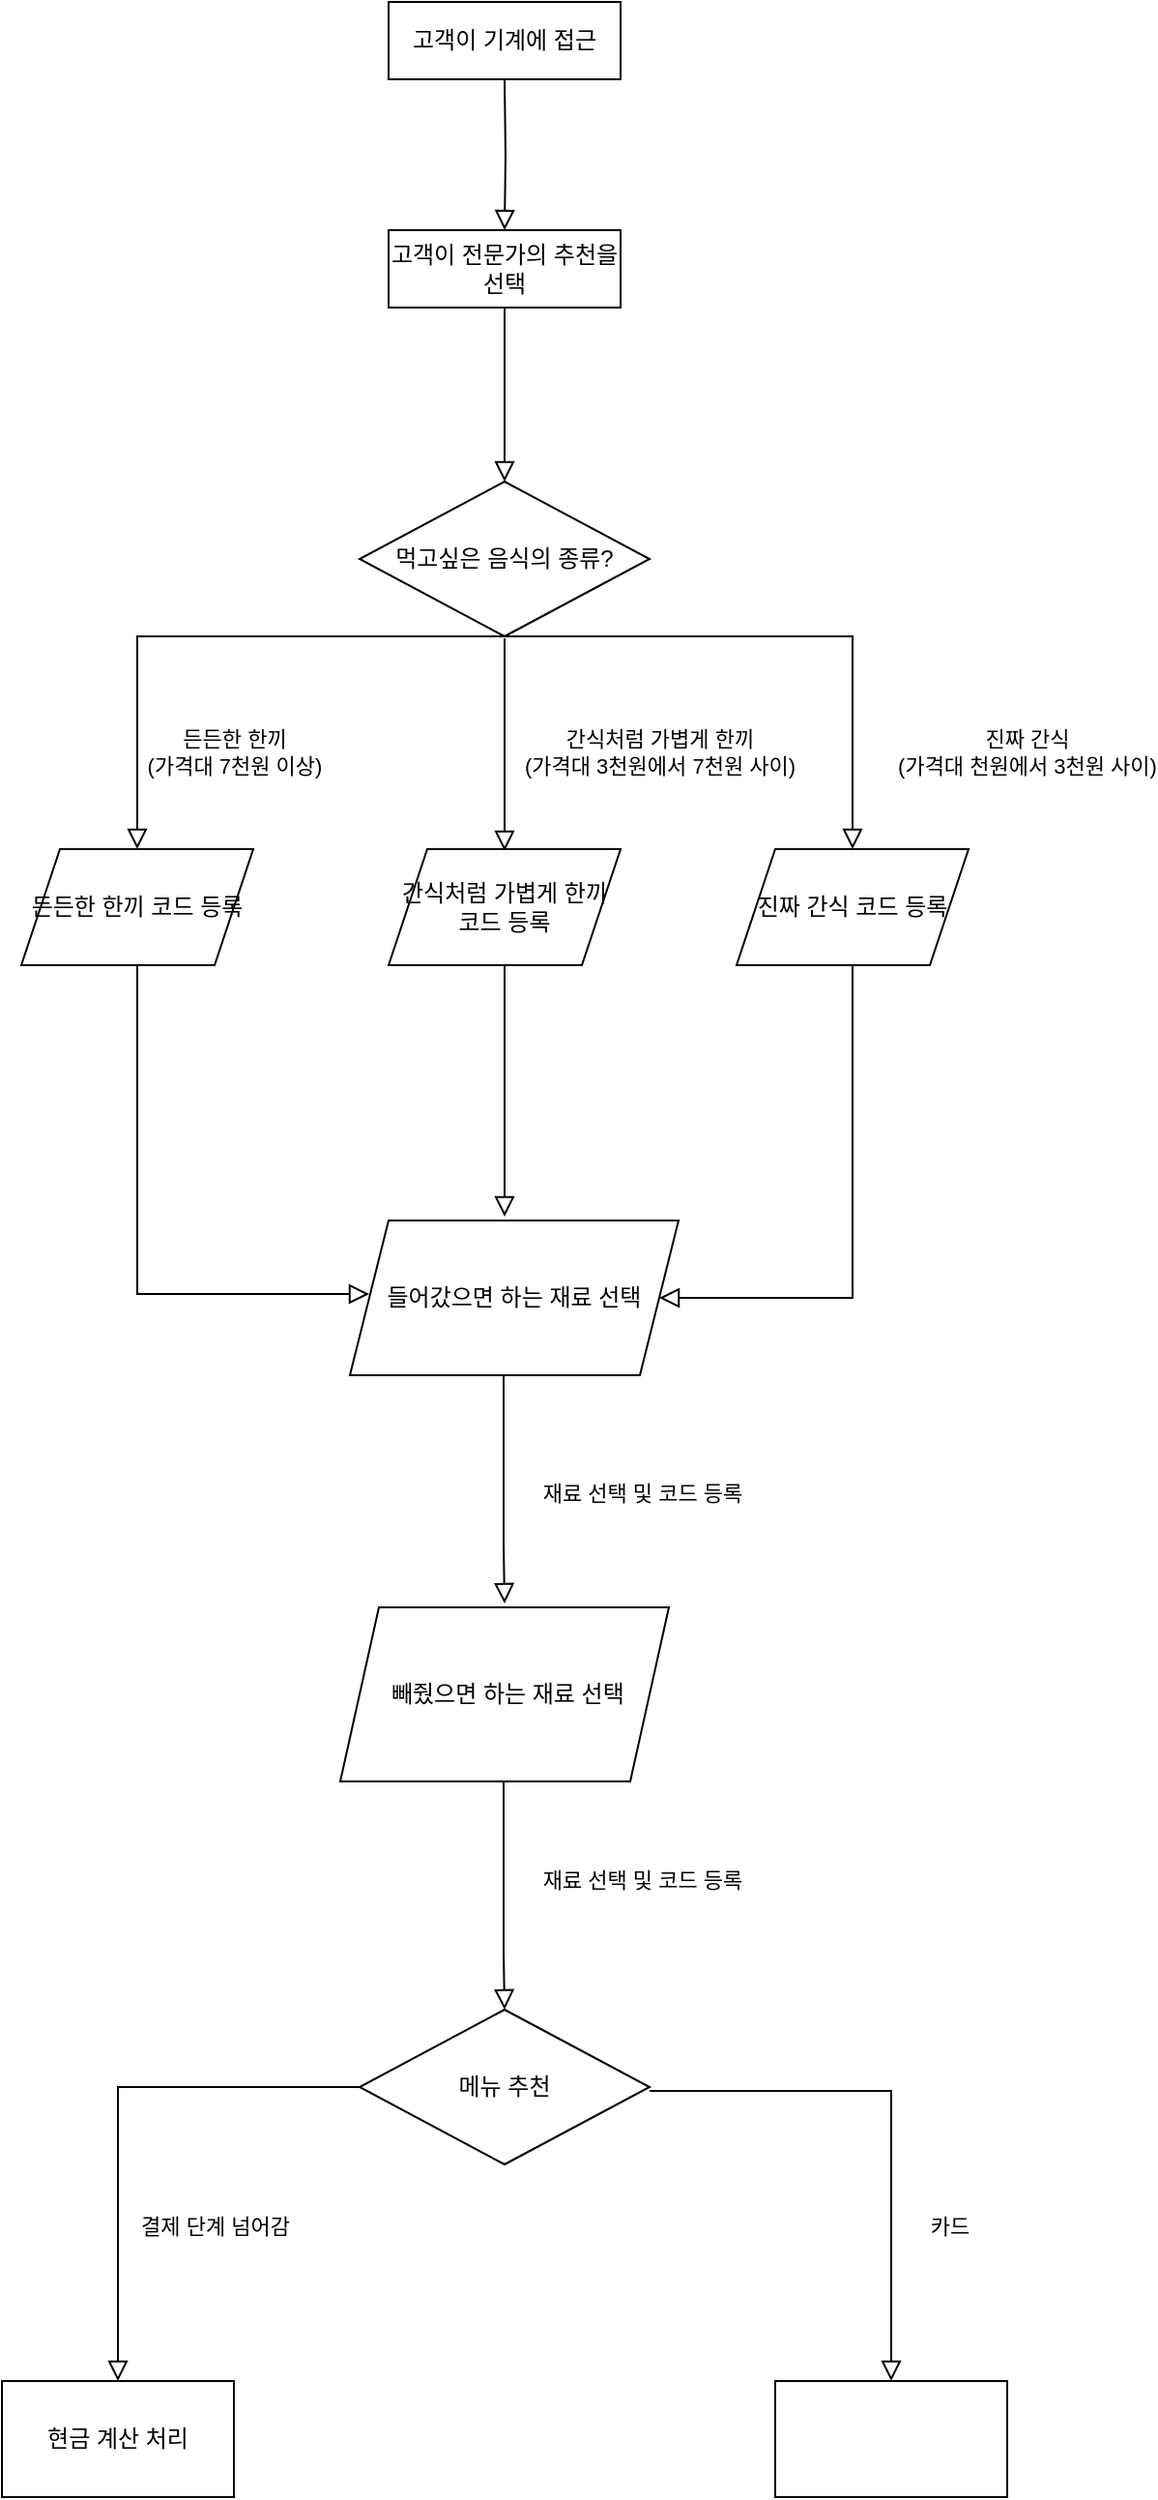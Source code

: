 <mxfile version="13.5.5" type="device"><diagram id="C5RBs43oDa-KdzZeNtuy" name="Page-1"><mxGraphModel dx="1038" dy="580" grid="1" gridSize="10" guides="1" tooltips="1" connect="1" arrows="1" fold="1" page="1" pageScale="1" pageWidth="1654" pageHeight="2336" math="0" shadow="0"><root><mxCell id="WIyWlLk6GJQsqaUBKTNV-0"/><mxCell id="WIyWlLk6GJQsqaUBKTNV-1" parent="WIyWlLk6GJQsqaUBKTNV-0"/><mxCell id="WIyWlLk6GJQsqaUBKTNV-2" value="" style="rounded=0;html=1;jettySize=auto;orthogonalLoop=1;fontSize=11;endArrow=block;endFill=0;endSize=8;strokeWidth=1;shadow=0;labelBackgroundColor=none;edgeStyle=orthogonalEdgeStyle;entryX=0.5;entryY=0;entryDx=0;entryDy=0;" parent="WIyWlLk6GJQsqaUBKTNV-1" source="WIyWlLk6GJQsqaUBKTNV-3" target="yu5xuIW-9C_5yYuw2A9--0" edge="1"><mxGeometry relative="1" as="geometry"><mxPoint x="550" y="68" as="targetPoint"/></mxGeometry></mxCell><mxCell id="WIyWlLk6GJQsqaUBKTNV-3" value="고객이 전문가의 추천을 선택" style="rounded=0;whiteSpace=wrap;html=1;fontSize=12;glass=0;strokeWidth=1;shadow=0;" parent="WIyWlLk6GJQsqaUBKTNV-1" vertex="1"><mxGeometry x="490" y="168" width="120" height="40" as="geometry"/></mxCell><mxCell id="yu5xuIW-9C_5yYuw2A9--0" value="먹고싶은 음식의 종류?" style="rhombus;whiteSpace=wrap;html=1;" parent="WIyWlLk6GJQsqaUBKTNV-1" vertex="1"><mxGeometry x="475" y="298" width="150" height="80" as="geometry"/></mxCell><mxCell id="yu5xuIW-9C_5yYuw2A9--10" value="진짜 간식&lt;br&gt;(가격대 천원에서 3천원 사이)" style="rounded=0;html=1;jettySize=auto;orthogonalLoop=1;fontSize=11;endArrow=block;endFill=0;endSize=8;strokeWidth=1;shadow=0;labelBackgroundColor=none;edgeStyle=orthogonalEdgeStyle;exitX=0.5;exitY=1;exitDx=0;exitDy=0;" parent="WIyWlLk6GJQsqaUBKTNV-1" source="yu5xuIW-9C_5yYuw2A9--0" edge="1"><mxGeometry x="0.655" y="90" relative="1" as="geometry"><mxPoint as="offset"/><mxPoint x="830" y="388" as="sourcePoint"/><mxPoint x="730" y="488" as="targetPoint"/><Array as="points"><mxPoint x="730" y="378"/></Array></mxGeometry></mxCell><mxCell id="yu5xuIW-9C_5yYuw2A9--11" value="든든한 한끼&lt;br&gt;(가격대 7천원 이상)" style="rounded=0;html=1;jettySize=auto;orthogonalLoop=1;fontSize=11;endArrow=block;endFill=0;endSize=8;strokeWidth=1;shadow=0;labelBackgroundColor=none;edgeStyle=orthogonalEdgeStyle;exitX=0.5;exitY=1;exitDx=0;exitDy=0;" parent="WIyWlLk6GJQsqaUBKTNV-1" source="yu5xuIW-9C_5yYuw2A9--0" edge="1"><mxGeometry x="0.667" y="50" relative="1" as="geometry"><mxPoint as="offset"/><mxPoint x="540" y="378" as="sourcePoint"/><mxPoint x="360" y="488" as="targetPoint"/><Array as="points"><mxPoint x="360" y="378"/></Array></mxGeometry></mxCell><mxCell id="yu5xuIW-9C_5yYuw2A9--12" value="간식처럼 가볍게 한끼&lt;br&gt;(가격대 3천원에서 7천원 사이)" style="rounded=0;html=1;jettySize=auto;orthogonalLoop=1;fontSize=11;endArrow=block;endFill=0;endSize=8;strokeWidth=1;shadow=0;labelBackgroundColor=none;edgeStyle=orthogonalEdgeStyle;exitX=0.5;exitY=1;exitDx=0;exitDy=0;" parent="WIyWlLk6GJQsqaUBKTNV-1" edge="1"><mxGeometry x="0.073" y="80" relative="1" as="geometry"><mxPoint as="offset"/><mxPoint x="550" y="379" as="sourcePoint"/><mxPoint x="550" y="489" as="targetPoint"/></mxGeometry></mxCell><mxCell id="yu5xuIW-9C_5yYuw2A9--14" value="진짜 간식 코드 등록" style="shape=parallelogram;perimeter=parallelogramPerimeter;whiteSpace=wrap;html=1;fixedSize=1;" parent="WIyWlLk6GJQsqaUBKTNV-1" vertex="1"><mxGeometry x="670" y="488" width="120" height="60" as="geometry"/></mxCell><mxCell id="yu5xuIW-9C_5yYuw2A9--15" value="간식처럼 가볍게 한끼 코드 등록" style="shape=parallelogram;perimeter=parallelogramPerimeter;whiteSpace=wrap;html=1;fixedSize=1;" parent="WIyWlLk6GJQsqaUBKTNV-1" vertex="1"><mxGeometry x="490" y="488" width="120" height="60" as="geometry"/></mxCell><mxCell id="yu5xuIW-9C_5yYuw2A9--16" value="든든한 한끼 코드 등록" style="shape=parallelogram;perimeter=parallelogramPerimeter;whiteSpace=wrap;html=1;fixedSize=1;" parent="WIyWlLk6GJQsqaUBKTNV-1" vertex="1"><mxGeometry x="300" y="488" width="120" height="60" as="geometry"/></mxCell><mxCell id="yu5xuIW-9C_5yYuw2A9--19" value="" style="rounded=0;html=1;jettySize=auto;orthogonalLoop=1;fontSize=11;endArrow=block;endFill=0;endSize=8;strokeWidth=1;shadow=0;labelBackgroundColor=none;edgeStyle=orthogonalEdgeStyle;exitX=0.5;exitY=1;exitDx=0;exitDy=0;" parent="WIyWlLk6GJQsqaUBKTNV-1" source="yu5xuIW-9C_5yYuw2A9--15" edge="1"><mxGeometry x="0.231" y="60" relative="1" as="geometry"><mxPoint as="offset"/><mxPoint x="740" y="568" as="sourcePoint"/><mxPoint x="550" y="678" as="targetPoint"/><Array as="points"/></mxGeometry></mxCell><mxCell id="yu5xuIW-9C_5yYuw2A9--20" value="" style="rounded=0;html=1;jettySize=auto;orthogonalLoop=1;fontSize=11;endArrow=block;endFill=0;endSize=8;strokeWidth=1;shadow=0;labelBackgroundColor=none;edgeStyle=orthogonalEdgeStyle;exitX=0.5;exitY=1;exitDx=0;exitDy=0;entryX=0;entryY=0.5;entryDx=0;entryDy=0;" parent="WIyWlLk6GJQsqaUBKTNV-1" source="yu5xuIW-9C_5yYuw2A9--16" edge="1"><mxGeometry x="0.544" y="90" relative="1" as="geometry"><mxPoint as="offset"/><mxPoint x="665" y="608" as="sourcePoint"/><mxPoint x="480" y="718" as="targetPoint"/><Array as="points"><mxPoint x="360" y="718"/></Array></mxGeometry></mxCell><mxCell id="yu5xuIW-9C_5yYuw2A9--21" value="재료 선택 및 코드 등록" style="rounded=0;html=1;jettySize=auto;orthogonalLoop=1;fontSize=11;endArrow=block;endFill=0;endSize=8;strokeWidth=1;shadow=0;labelBackgroundColor=none;edgeStyle=orthogonalEdgeStyle;exitX=0.5;exitY=1;exitDx=0;exitDy=0;entryX=0.5;entryY=0;entryDx=0;entryDy=0;" parent="WIyWlLk6GJQsqaUBKTNV-1" edge="1"><mxGeometry x="0.5" y="76" relative="1" as="geometry"><mxPoint x="-5" y="-27" as="offset"/><mxPoint x="549.5" y="758" as="sourcePoint"/><mxPoint x="550" y="878" as="targetPoint"/><Array as="points"><mxPoint x="550" y="848"/><mxPoint x="550" y="848"/></Array></mxGeometry></mxCell><mxCell id="yu5xuIW-9C_5yYuw2A9--27" value="재료 선택 및 코드 등록" style="rounded=0;html=1;jettySize=auto;orthogonalLoop=1;fontSize=11;endArrow=block;endFill=0;endSize=8;strokeWidth=1;shadow=0;labelBackgroundColor=none;edgeStyle=orthogonalEdgeStyle;exitX=0.5;exitY=1;exitDx=0;exitDy=0;entryX=0.5;entryY=0;entryDx=0;entryDy=0;" parent="WIyWlLk6GJQsqaUBKTNV-1" edge="1"><mxGeometry x="0.5" y="80" relative="1" as="geometry"><mxPoint x="-9" y="-37" as="offset"/><mxPoint x="549.5" y="968" as="sourcePoint"/><mxPoint x="550" y="1088" as="targetPoint"/><Array as="points"><mxPoint x="550" y="1058"/><mxPoint x="550" y="1058"/></Array></mxGeometry></mxCell><mxCell id="yu5xuIW-9C_5yYuw2A9--31" value="" style="rounded=0;html=1;jettySize=auto;orthogonalLoop=1;fontSize=11;endArrow=block;endFill=0;endSize=8;strokeWidth=1;shadow=0;labelBackgroundColor=none;edgeStyle=orthogonalEdgeStyle;entryX=0.5;entryY=0;entryDx=0;entryDy=0;" parent="WIyWlLk6GJQsqaUBKTNV-1" target="WIyWlLk6GJQsqaUBKTNV-3" edge="1"><mxGeometry relative="1" as="geometry"><mxPoint x="550" y="90" as="sourcePoint"/><mxPoint x="570" y="318" as="targetPoint"/></mxGeometry></mxCell><mxCell id="yu5xuIW-9C_5yYuw2A9--32" value="고객이 기계에 접근" style="rounded=0;whiteSpace=wrap;html=1;fontSize=12;glass=0;strokeWidth=1;shadow=0;" parent="WIyWlLk6GJQsqaUBKTNV-1" vertex="1"><mxGeometry x="490" y="50" width="120" height="40" as="geometry"/></mxCell><mxCell id="yu5xuIW-9C_5yYuw2A9--34" value="메뉴 추천" style="rhombus;whiteSpace=wrap;html=1;" parent="WIyWlLk6GJQsqaUBKTNV-1" vertex="1"><mxGeometry x="475" y="1088" width="150" height="80" as="geometry"/></mxCell><mxCell id="yu5xuIW-9C_5yYuw2A9--35" value="카드" style="rounded=0;html=1;jettySize=auto;orthogonalLoop=1;fontSize=11;endArrow=block;endFill=0;endSize=8;strokeWidth=1;shadow=0;labelBackgroundColor=none;edgeStyle=orthogonalEdgeStyle;exitX=0.5;exitY=1;exitDx=0;exitDy=0;" parent="WIyWlLk6GJQsqaUBKTNV-1" edge="1"><mxGeometry x="0.418" y="30" relative="1" as="geometry"><mxPoint as="offset"/><mxPoint x="625" y="1130" as="sourcePoint"/><mxPoint x="750" y="1280" as="targetPoint"/><Array as="points"><mxPoint x="750" y="1130"/></Array></mxGeometry></mxCell><mxCell id="yu5xuIW-9C_5yYuw2A9--36" value="결제 단계 넘어감" style="rounded=0;html=1;jettySize=auto;orthogonalLoop=1;fontSize=11;endArrow=block;endFill=0;endSize=8;strokeWidth=1;shadow=0;labelBackgroundColor=none;edgeStyle=orthogonalEdgeStyle;exitX=0;exitY=0.5;exitDx=0;exitDy=0;" parent="WIyWlLk6GJQsqaUBKTNV-1" source="yu5xuIW-9C_5yYuw2A9--34" edge="1"><mxGeometry x="0.422" y="50" relative="1" as="geometry"><mxPoint as="offset"/><mxPoint x="170" y="998" as="sourcePoint"/><mxPoint x="350" y="1280" as="targetPoint"/><Array as="points"><mxPoint x="350" y="1128"/></Array></mxGeometry></mxCell><mxCell id="yu5xuIW-9C_5yYuw2A9--37" value="들어갔으면 하는 재료 선택" style="shape=parallelogram;perimeter=parallelogramPerimeter;whiteSpace=wrap;html=1;fixedSize=1;" parent="WIyWlLk6GJQsqaUBKTNV-1" vertex="1"><mxGeometry x="470" y="680" width="170" height="80" as="geometry"/></mxCell><mxCell id="yu5xuIW-9C_5yYuw2A9--38" value="&amp;nbsp;빼줬으면 하는 재료 선택" style="shape=parallelogram;perimeter=parallelogramPerimeter;whiteSpace=wrap;html=1;fixedSize=1;" parent="WIyWlLk6GJQsqaUBKTNV-1" vertex="1"><mxGeometry x="465" y="880" width="170" height="90" as="geometry"/></mxCell><mxCell id="yu5xuIW-9C_5yYuw2A9--40" value="현금 계산 처리" style="rounded=0;whiteSpace=wrap;html=1;" parent="WIyWlLk6GJQsqaUBKTNV-1" vertex="1"><mxGeometry x="290" y="1280" width="120" height="60" as="geometry"/></mxCell><mxCell id="yu5xuIW-9C_5yYuw2A9--41" value="" style="rounded=0;whiteSpace=wrap;html=1;" parent="WIyWlLk6GJQsqaUBKTNV-1" vertex="1"><mxGeometry x="690" y="1280" width="120" height="60" as="geometry"/></mxCell><mxCell id="yu5xuIW-9C_5yYuw2A9--42" value="" style="rounded=0;html=1;jettySize=auto;orthogonalLoop=1;fontSize=11;endArrow=block;endFill=0;endSize=8;strokeWidth=1;shadow=0;labelBackgroundColor=none;edgeStyle=orthogonalEdgeStyle;exitX=0.5;exitY=1;exitDx=0;exitDy=0;entryX=1;entryY=0.5;entryDx=0;entryDy=0;" parent="WIyWlLk6GJQsqaUBKTNV-1" source="yu5xuIW-9C_5yYuw2A9--14" target="yu5xuIW-9C_5yYuw2A9--37" edge="1"><mxGeometry x="0.231" y="60" relative="1" as="geometry"><mxPoint as="offset"/><mxPoint x="560" y="558" as="sourcePoint"/><mxPoint x="560" y="688" as="targetPoint"/><Array as="points"><mxPoint x="730" y="720"/></Array></mxGeometry></mxCell></root></mxGraphModel></diagram></mxfile>